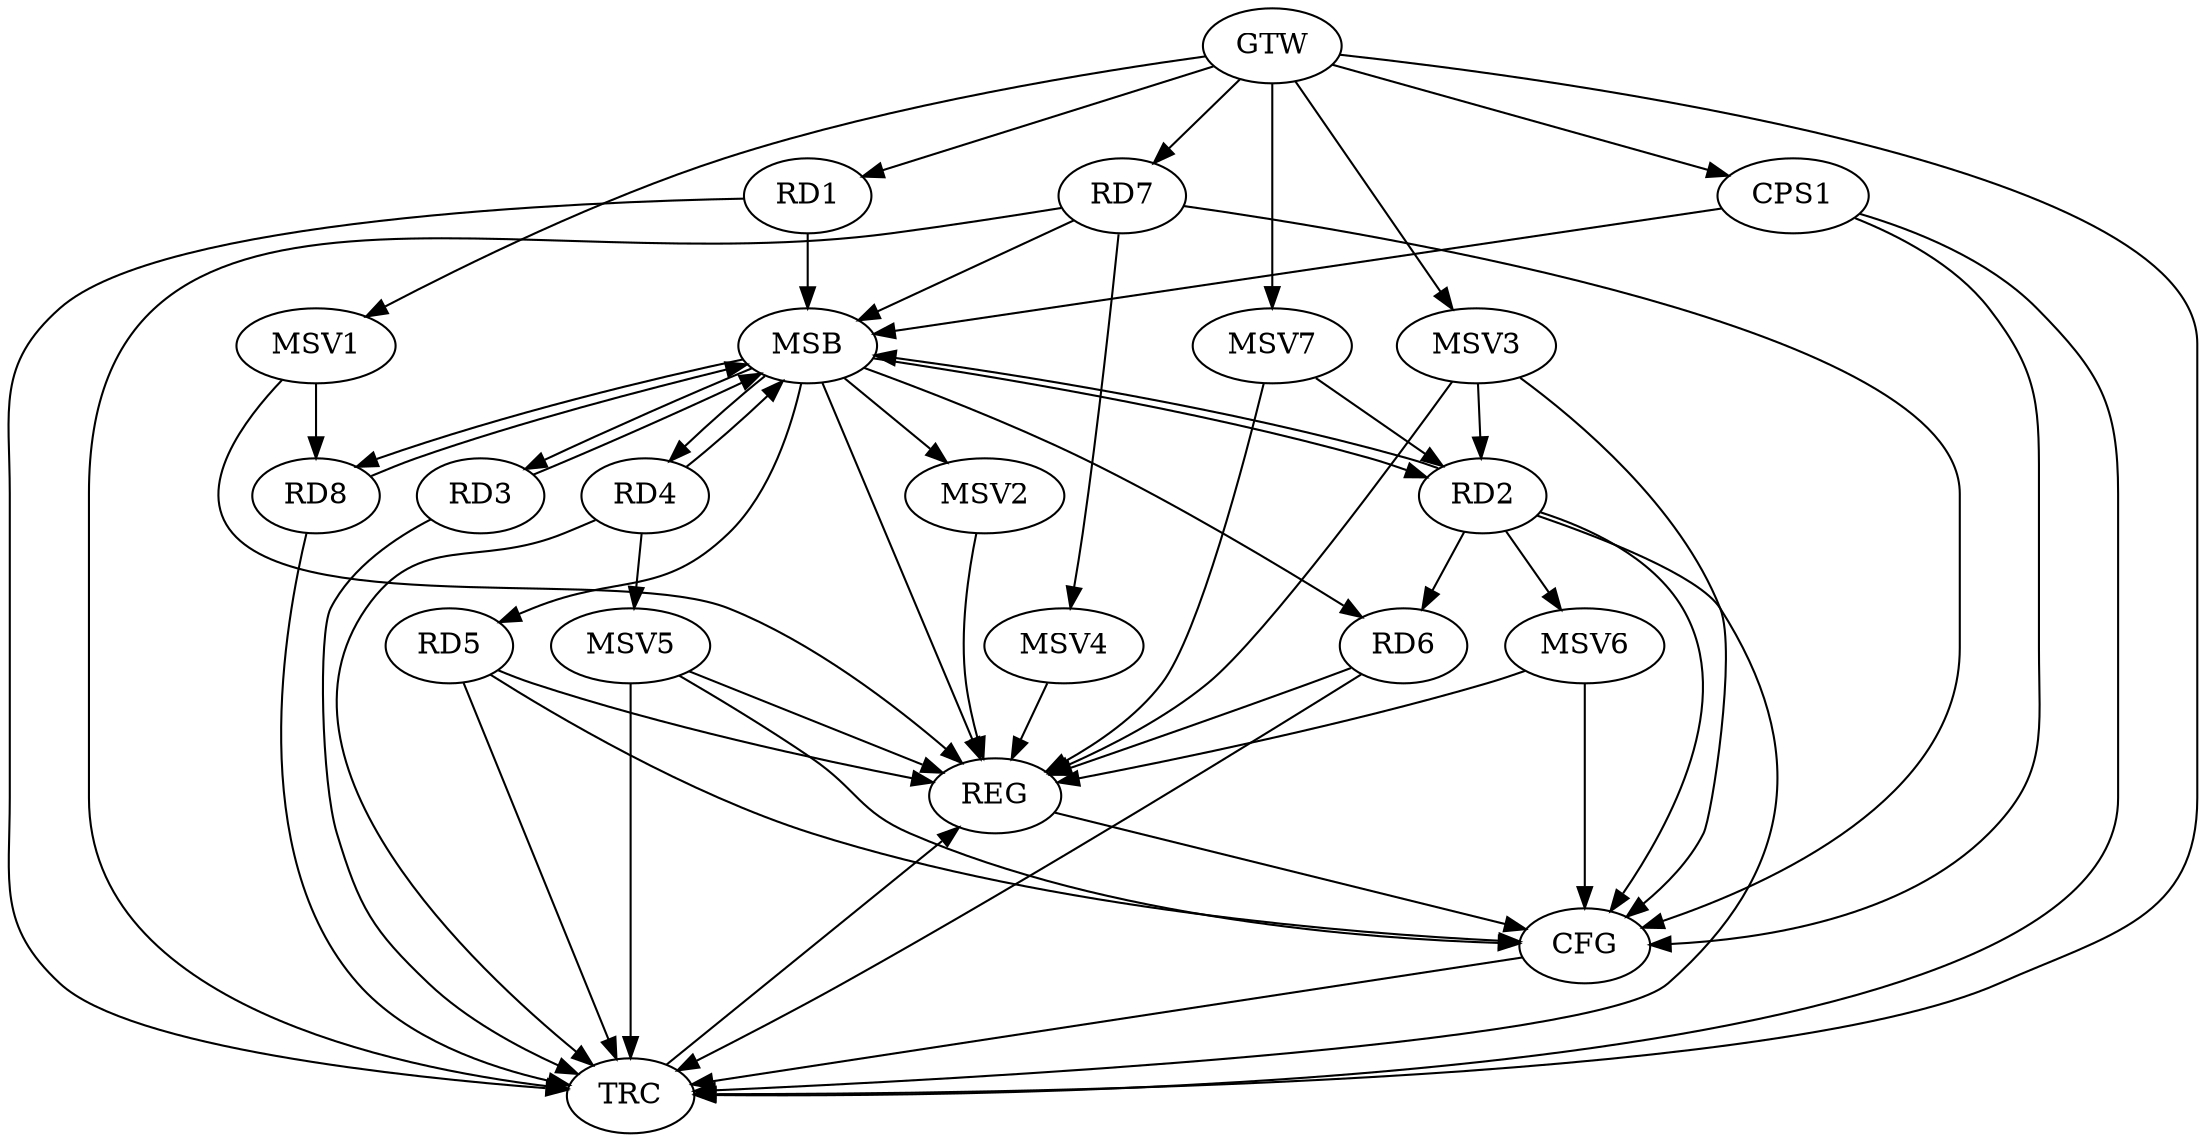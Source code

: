 strict digraph G {
  RD1 [ label="RD1" ];
  RD2 [ label="RD2" ];
  RD3 [ label="RD3" ];
  RD4 [ label="RD4" ];
  RD5 [ label="RD5" ];
  RD6 [ label="RD6" ];
  RD7 [ label="RD7" ];
  RD8 [ label="RD8" ];
  CPS1 [ label="CPS1" ];
  GTW [ label="GTW" ];
  REG [ label="REG" ];
  MSB [ label="MSB" ];
  CFG [ label="CFG" ];
  TRC [ label="TRC" ];
  MSV1 [ label="MSV1" ];
  MSV2 [ label="MSV2" ];
  MSV3 [ label="MSV3" ];
  MSV4 [ label="MSV4" ];
  MSV5 [ label="MSV5" ];
  MSV6 [ label="MSV6" ];
  MSV7 [ label="MSV7" ];
  GTW -> RD1;
  GTW -> RD7;
  GTW -> CPS1;
  RD5 -> REG;
  RD6 -> REG;
  RD1 -> MSB;
  MSB -> RD2;
  MSB -> RD3;
  MSB -> REG;
  RD2 -> MSB;
  MSB -> RD6;
  RD3 -> MSB;
  MSB -> RD8;
  RD4 -> MSB;
  RD7 -> MSB;
  RD8 -> MSB;
  CPS1 -> MSB;
  MSB -> RD4;
  MSB -> RD5;
  RD5 -> CFG;
  RD2 -> CFG;
  RD7 -> CFG;
  CPS1 -> CFG;
  REG -> CFG;
  RD1 -> TRC;
  RD2 -> TRC;
  RD3 -> TRC;
  RD4 -> TRC;
  RD5 -> TRC;
  RD6 -> TRC;
  RD7 -> TRC;
  RD8 -> TRC;
  CPS1 -> TRC;
  GTW -> TRC;
  CFG -> TRC;
  TRC -> REG;
  RD2 -> RD6;
  MSV1 -> RD8;
  GTW -> MSV1;
  MSV1 -> REG;
  MSB -> MSV2;
  MSV2 -> REG;
  MSV3 -> RD2;
  GTW -> MSV3;
  MSV3 -> REG;
  MSV3 -> CFG;
  RD7 -> MSV4;
  MSV4 -> REG;
  RD4 -> MSV5;
  MSV5 -> REG;
  MSV5 -> TRC;
  MSV5 -> CFG;
  RD2 -> MSV6;
  MSV6 -> REG;
  MSV6 -> CFG;
  MSV7 -> RD2;
  GTW -> MSV7;
  MSV7 -> REG;
}
